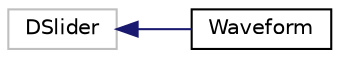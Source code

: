 digraph "类继承关系图"
{
  edge [fontname="Helvetica",fontsize="10",labelfontname="Helvetica",labelfontsize="10"];
  node [fontname="Helvetica",fontsize="10",shape=record];
  rankdir="LR";
  Node2741 [label="DSlider",height=0.2,width=0.4,color="grey75", fillcolor="white", style="filled"];
  Node2741 -> Node0 [dir="back",color="midnightblue",fontsize="10",style="solid",fontname="Helvetica"];
  Node0 [label="Waveform",height=0.2,width=0.4,color="black", fillcolor="white", style="filled",URL="$class_waveform.html"];
}
